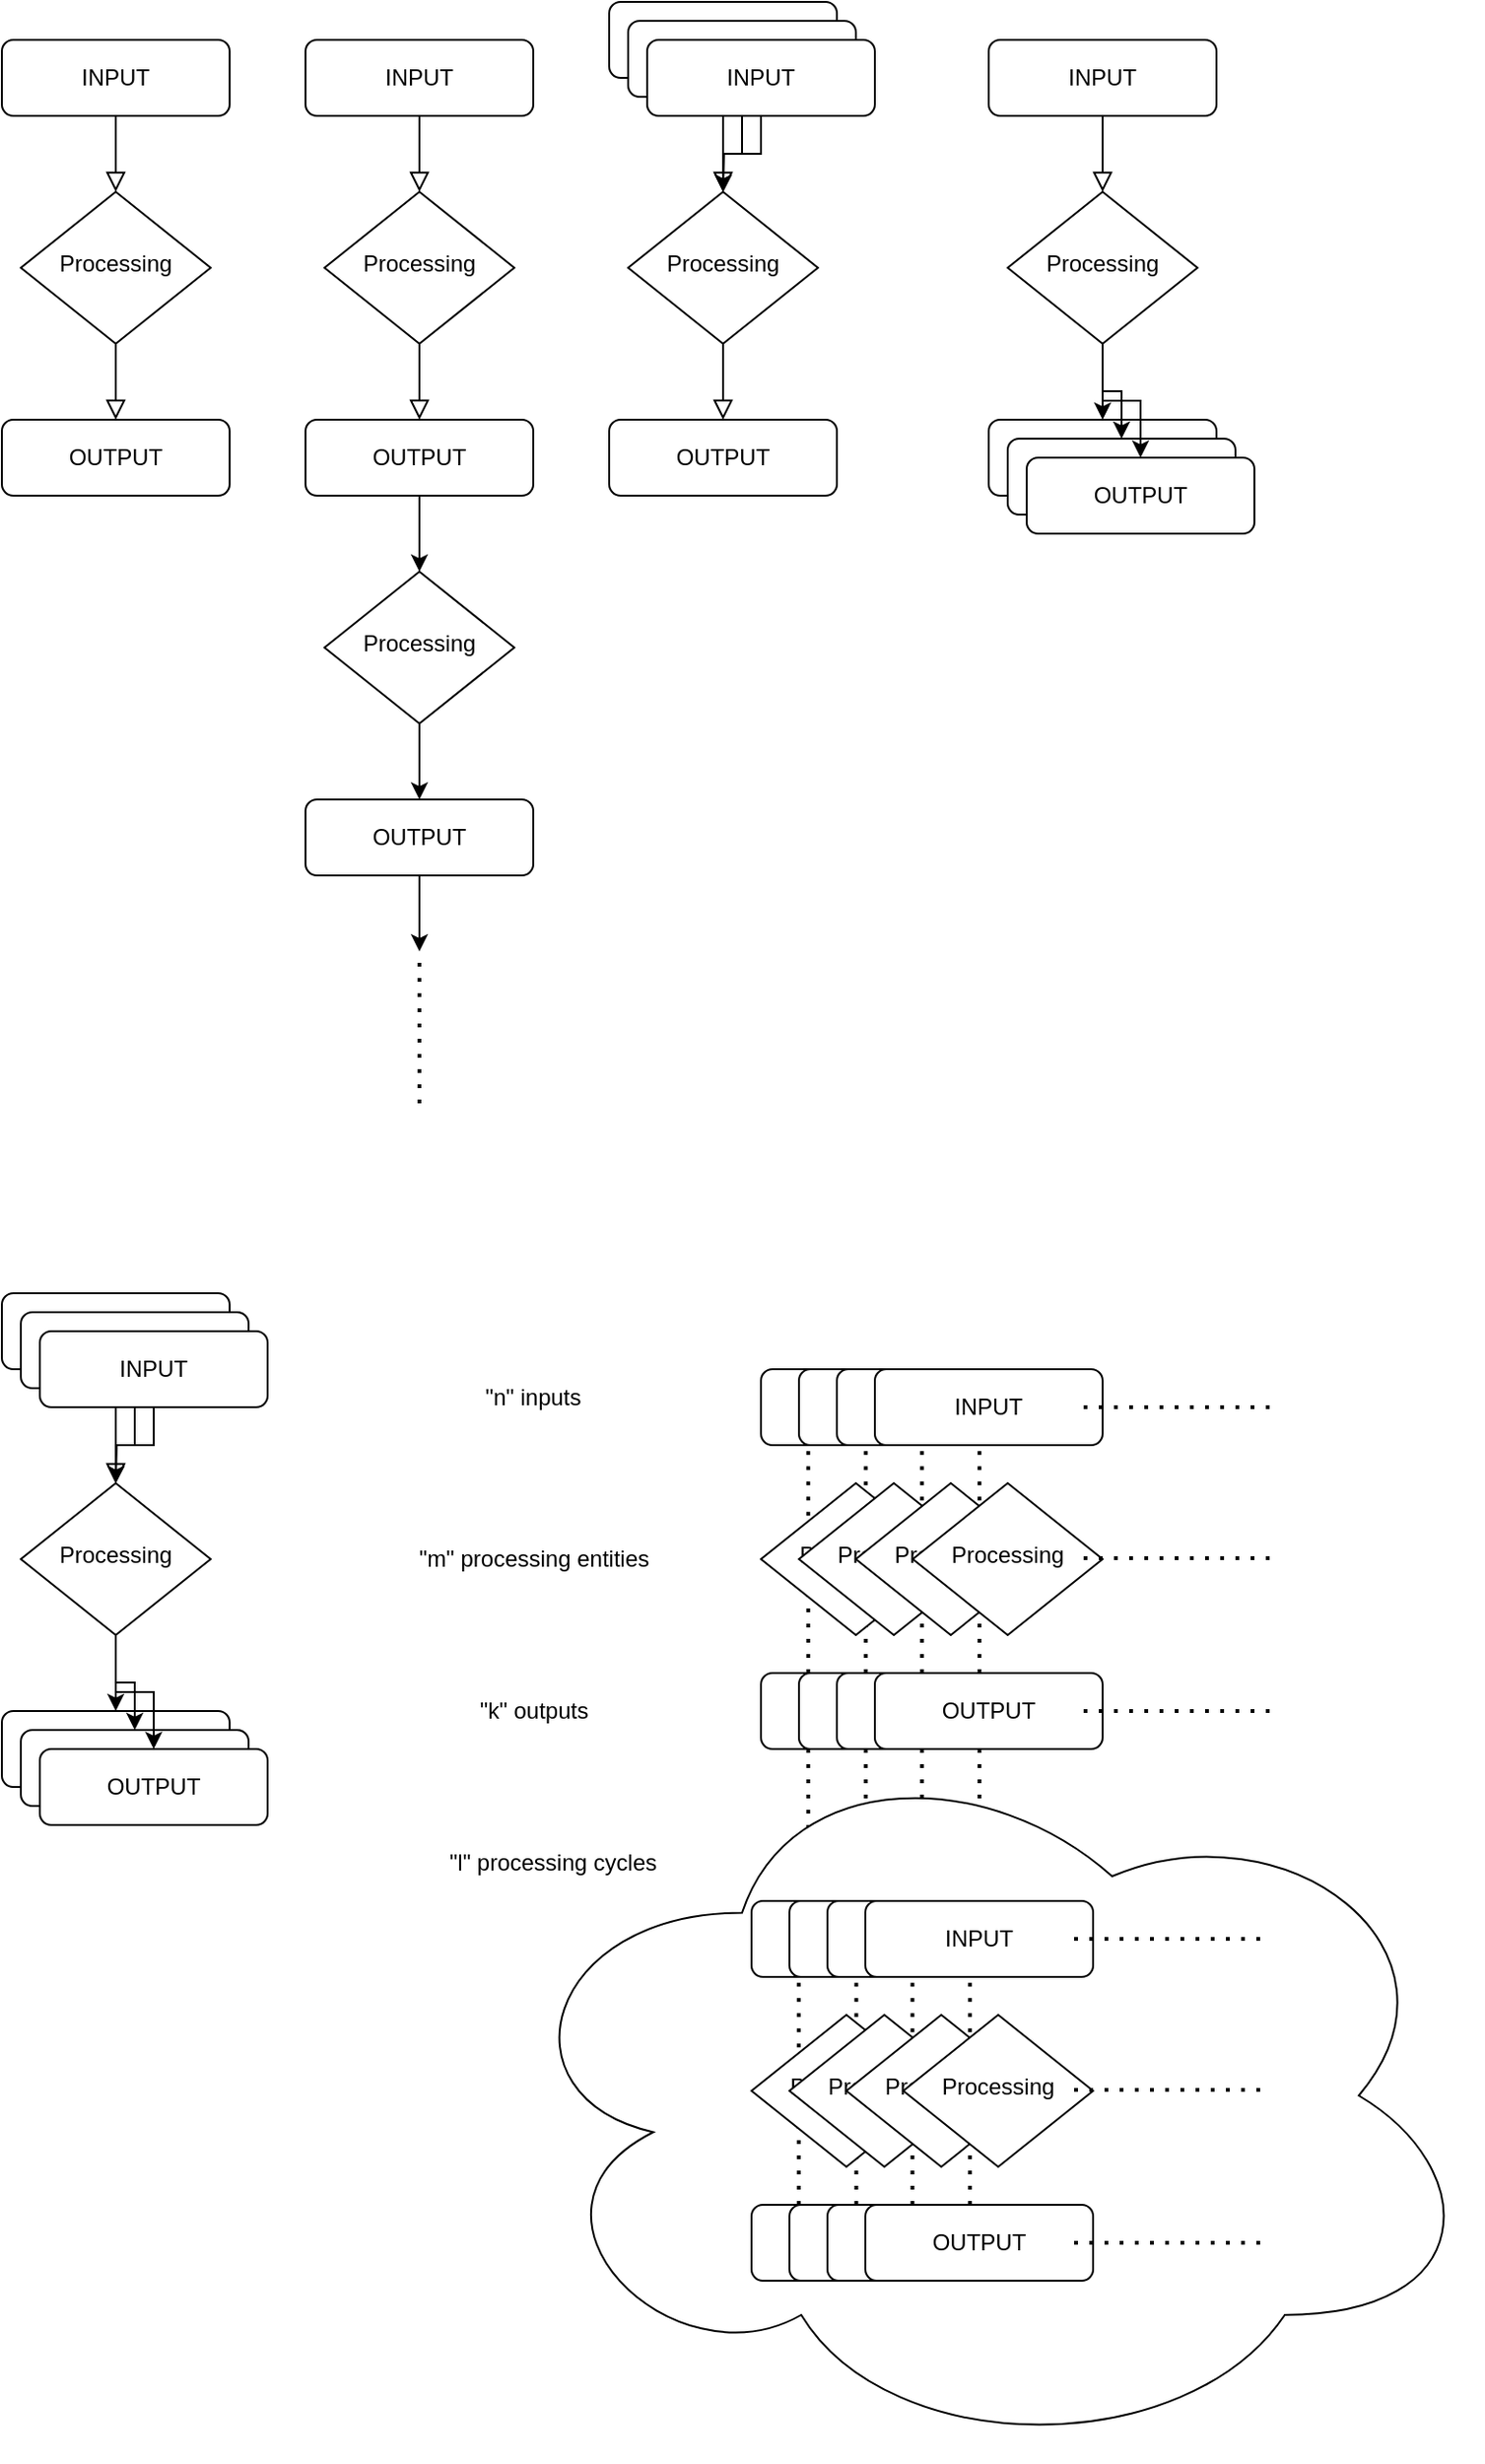 <mxfile version="16.5.6" type="github">
  <diagram id="C5RBs43oDa-KdzZeNtuy" name="Page-1">
    <mxGraphModel dx="2062" dy="1152" grid="1" gridSize="10" guides="1" tooltips="1" connect="1" arrows="1" fold="1" page="1" pageScale="1" pageWidth="827" pageHeight="1169" math="0" shadow="0">
      <root>
        <mxCell id="WIyWlLk6GJQsqaUBKTNV-0" />
        <mxCell id="WIyWlLk6GJQsqaUBKTNV-1" parent="WIyWlLk6GJQsqaUBKTNV-0" />
        <mxCell id="nvOmrR5GIjtlNtDzd1EA-82" value="" style="group" vertex="1" connectable="0" parent="WIyWlLk6GJQsqaUBKTNV-1">
          <mxGeometry x="464.88" y="932.85" width="90.25" height="57.15" as="geometry" />
        </mxCell>
        <mxCell id="nvOmrR5GIjtlNtDzd1EA-83" value="" style="endArrow=none;dashed=1;html=1;dashPattern=1 3;strokeWidth=2;rounded=0;" edge="1" parent="nvOmrR5GIjtlNtDzd1EA-82">
          <mxGeometry width="50" height="50" relative="1" as="geometry">
            <mxPoint y="57.149" as="sourcePoint" />
            <mxPoint y="0.004" as="targetPoint" />
          </mxGeometry>
        </mxCell>
        <mxCell id="nvOmrR5GIjtlNtDzd1EA-84" value="" style="endArrow=none;dashed=1;html=1;dashPattern=1 3;strokeWidth=2;rounded=0;" edge="1" parent="nvOmrR5GIjtlNtDzd1EA-82">
          <mxGeometry width="50" height="50" relative="1" as="geometry">
            <mxPoint x="30.333" y="57.144" as="sourcePoint" />
            <mxPoint x="30.333" as="targetPoint" />
          </mxGeometry>
        </mxCell>
        <mxCell id="nvOmrR5GIjtlNtDzd1EA-85" value="" style="endArrow=none;dashed=1;html=1;dashPattern=1 3;strokeWidth=2;rounded=0;" edge="1" parent="nvOmrR5GIjtlNtDzd1EA-82">
          <mxGeometry width="50" height="50" relative="1" as="geometry">
            <mxPoint x="59.917" y="57.15" as="sourcePoint" />
            <mxPoint x="59.917" y="0.006" as="targetPoint" />
          </mxGeometry>
        </mxCell>
        <mxCell id="nvOmrR5GIjtlNtDzd1EA-86" value="" style="endArrow=none;dashed=1;html=1;dashPattern=1 3;strokeWidth=2;rounded=0;" edge="1" parent="nvOmrR5GIjtlNtDzd1EA-82">
          <mxGeometry width="50" height="50" relative="1" as="geometry">
            <mxPoint x="90.25" y="57.146" as="sourcePoint" />
            <mxPoint x="90.25" y="0.001" as="targetPoint" />
          </mxGeometry>
        </mxCell>
        <mxCell id="nvOmrR5GIjtlNtDzd1EA-77" value="" style="group" vertex="1" connectable="0" parent="WIyWlLk6GJQsqaUBKTNV-1">
          <mxGeometry x="464.88" y="842.85" width="90.25" height="57.15" as="geometry" />
        </mxCell>
        <mxCell id="nvOmrR5GIjtlNtDzd1EA-78" value="" style="endArrow=none;dashed=1;html=1;dashPattern=1 3;strokeWidth=2;rounded=0;" edge="1" parent="nvOmrR5GIjtlNtDzd1EA-77">
          <mxGeometry width="50" height="50" relative="1" as="geometry">
            <mxPoint y="57.149" as="sourcePoint" />
            <mxPoint y="0.004" as="targetPoint" />
          </mxGeometry>
        </mxCell>
        <mxCell id="nvOmrR5GIjtlNtDzd1EA-79" value="" style="endArrow=none;dashed=1;html=1;dashPattern=1 3;strokeWidth=2;rounded=0;" edge="1" parent="nvOmrR5GIjtlNtDzd1EA-77">
          <mxGeometry width="50" height="50" relative="1" as="geometry">
            <mxPoint x="30.333" y="57.144" as="sourcePoint" />
            <mxPoint x="30.333" as="targetPoint" />
          </mxGeometry>
        </mxCell>
        <mxCell id="nvOmrR5GIjtlNtDzd1EA-80" value="" style="endArrow=none;dashed=1;html=1;dashPattern=1 3;strokeWidth=2;rounded=0;" edge="1" parent="nvOmrR5GIjtlNtDzd1EA-77">
          <mxGeometry width="50" height="50" relative="1" as="geometry">
            <mxPoint x="59.917" y="57.15" as="sourcePoint" />
            <mxPoint x="59.917" y="0.006" as="targetPoint" />
          </mxGeometry>
        </mxCell>
        <mxCell id="nvOmrR5GIjtlNtDzd1EA-81" value="" style="endArrow=none;dashed=1;html=1;dashPattern=1 3;strokeWidth=2;rounded=0;" edge="1" parent="nvOmrR5GIjtlNtDzd1EA-77">
          <mxGeometry width="50" height="50" relative="1" as="geometry">
            <mxPoint x="90.25" y="57.146" as="sourcePoint" />
            <mxPoint x="90.25" y="0.001" as="targetPoint" />
          </mxGeometry>
        </mxCell>
        <mxCell id="nvOmrR5GIjtlNtDzd1EA-76" value="" style="group" vertex="1" connectable="0" parent="WIyWlLk6GJQsqaUBKTNV-1">
          <mxGeometry x="464.88" y="760" width="90.25" height="57.15" as="geometry" />
        </mxCell>
        <mxCell id="nvOmrR5GIjtlNtDzd1EA-70" value="" style="endArrow=none;dashed=1;html=1;dashPattern=1 3;strokeWidth=2;rounded=0;" edge="1" parent="nvOmrR5GIjtlNtDzd1EA-76">
          <mxGeometry width="50" height="50" relative="1" as="geometry">
            <mxPoint y="57.149" as="sourcePoint" />
            <mxPoint y="0.004" as="targetPoint" />
          </mxGeometry>
        </mxCell>
        <mxCell id="nvOmrR5GIjtlNtDzd1EA-71" value="" style="endArrow=none;dashed=1;html=1;dashPattern=1 3;strokeWidth=2;rounded=0;" edge="1" parent="nvOmrR5GIjtlNtDzd1EA-76">
          <mxGeometry width="50" height="50" relative="1" as="geometry">
            <mxPoint x="30.333" y="57.144" as="sourcePoint" />
            <mxPoint x="30.333" as="targetPoint" />
          </mxGeometry>
        </mxCell>
        <mxCell id="nvOmrR5GIjtlNtDzd1EA-72" value="" style="endArrow=none;dashed=1;html=1;dashPattern=1 3;strokeWidth=2;rounded=0;" edge="1" parent="nvOmrR5GIjtlNtDzd1EA-76">
          <mxGeometry width="50" height="50" relative="1" as="geometry">
            <mxPoint x="59.917" y="57.15" as="sourcePoint" />
            <mxPoint x="59.917" y="0.006" as="targetPoint" />
          </mxGeometry>
        </mxCell>
        <mxCell id="nvOmrR5GIjtlNtDzd1EA-73" value="" style="endArrow=none;dashed=1;html=1;dashPattern=1 3;strokeWidth=2;rounded=0;" edge="1" parent="nvOmrR5GIjtlNtDzd1EA-76">
          <mxGeometry width="50" height="50" relative="1" as="geometry">
            <mxPoint x="90.25" y="57.146" as="sourcePoint" />
            <mxPoint x="90.25" y="0.001" as="targetPoint" />
          </mxGeometry>
        </mxCell>
        <mxCell id="WIyWlLk6GJQsqaUBKTNV-2" value="" style="rounded=0;html=1;jettySize=auto;orthogonalLoop=1;fontSize=11;endArrow=block;endFill=0;endSize=8;strokeWidth=1;shadow=0;labelBackgroundColor=none;edgeStyle=orthogonalEdgeStyle;" parent="WIyWlLk6GJQsqaUBKTNV-1" source="WIyWlLk6GJQsqaUBKTNV-3" target="WIyWlLk6GJQsqaUBKTNV-6" edge="1">
          <mxGeometry relative="1" as="geometry" />
        </mxCell>
        <mxCell id="WIyWlLk6GJQsqaUBKTNV-3" value="INPUT" style="rounded=1;whiteSpace=wrap;html=1;fontSize=12;glass=0;strokeWidth=1;shadow=0;" parent="WIyWlLk6GJQsqaUBKTNV-1" vertex="1">
          <mxGeometry x="40" y="40" width="120" height="40" as="geometry" />
        </mxCell>
        <mxCell id="WIyWlLk6GJQsqaUBKTNV-5" value="" style="edgeStyle=orthogonalEdgeStyle;rounded=0;html=1;jettySize=auto;orthogonalLoop=1;fontSize=11;endArrow=block;endFill=0;endSize=8;strokeWidth=1;shadow=0;labelBackgroundColor=none;" parent="WIyWlLk6GJQsqaUBKTNV-1" source="WIyWlLk6GJQsqaUBKTNV-6" target="WIyWlLk6GJQsqaUBKTNV-7" edge="1">
          <mxGeometry y="10" relative="1" as="geometry">
            <mxPoint as="offset" />
          </mxGeometry>
        </mxCell>
        <mxCell id="WIyWlLk6GJQsqaUBKTNV-6" value="Processing" style="rhombus;whiteSpace=wrap;html=1;shadow=0;fontFamily=Helvetica;fontSize=12;align=center;strokeWidth=1;spacing=6;spacingTop=-4;" parent="WIyWlLk6GJQsqaUBKTNV-1" vertex="1">
          <mxGeometry x="50" y="120" width="100" height="80" as="geometry" />
        </mxCell>
        <mxCell id="WIyWlLk6GJQsqaUBKTNV-7" value="OUTPUT" style="rounded=1;whiteSpace=wrap;html=1;fontSize=12;glass=0;strokeWidth=1;shadow=0;" parent="WIyWlLk6GJQsqaUBKTNV-1" vertex="1">
          <mxGeometry x="40" y="240" width="120" height="40" as="geometry" />
        </mxCell>
        <mxCell id="nvOmrR5GIjtlNtDzd1EA-0" value="" style="rounded=0;html=1;jettySize=auto;orthogonalLoop=1;fontSize=11;endArrow=block;endFill=0;endSize=8;strokeWidth=1;shadow=0;labelBackgroundColor=none;edgeStyle=orthogonalEdgeStyle;" edge="1" parent="WIyWlLk6GJQsqaUBKTNV-1" source="nvOmrR5GIjtlNtDzd1EA-1" target="nvOmrR5GIjtlNtDzd1EA-3">
          <mxGeometry relative="1" as="geometry" />
        </mxCell>
        <mxCell id="nvOmrR5GIjtlNtDzd1EA-1" value="INPUT" style="rounded=1;whiteSpace=wrap;html=1;fontSize=12;glass=0;strokeWidth=1;shadow=0;" vertex="1" parent="WIyWlLk6GJQsqaUBKTNV-1">
          <mxGeometry x="200" y="40" width="120" height="40" as="geometry" />
        </mxCell>
        <mxCell id="nvOmrR5GIjtlNtDzd1EA-2" value="" style="edgeStyle=orthogonalEdgeStyle;rounded=0;html=1;jettySize=auto;orthogonalLoop=1;fontSize=11;endArrow=block;endFill=0;endSize=8;strokeWidth=1;shadow=0;labelBackgroundColor=none;" edge="1" parent="WIyWlLk6GJQsqaUBKTNV-1" source="nvOmrR5GIjtlNtDzd1EA-3" target="nvOmrR5GIjtlNtDzd1EA-4">
          <mxGeometry y="10" relative="1" as="geometry">
            <mxPoint as="offset" />
          </mxGeometry>
        </mxCell>
        <mxCell id="nvOmrR5GIjtlNtDzd1EA-3" value="Processing" style="rhombus;whiteSpace=wrap;html=1;shadow=0;fontFamily=Helvetica;fontSize=12;align=center;strokeWidth=1;spacing=6;spacingTop=-4;" vertex="1" parent="WIyWlLk6GJQsqaUBKTNV-1">
          <mxGeometry x="210" y="120" width="100" height="80" as="geometry" />
        </mxCell>
        <mxCell id="nvOmrR5GIjtlNtDzd1EA-6" value="" style="edgeStyle=orthogonalEdgeStyle;rounded=0;orthogonalLoop=1;jettySize=auto;html=1;" edge="1" parent="WIyWlLk6GJQsqaUBKTNV-1" source="nvOmrR5GIjtlNtDzd1EA-4" target="nvOmrR5GIjtlNtDzd1EA-5">
          <mxGeometry relative="1" as="geometry" />
        </mxCell>
        <mxCell id="nvOmrR5GIjtlNtDzd1EA-4" value="OUTPUT" style="rounded=1;whiteSpace=wrap;html=1;fontSize=12;glass=0;strokeWidth=1;shadow=0;" vertex="1" parent="WIyWlLk6GJQsqaUBKTNV-1">
          <mxGeometry x="200" y="240" width="120" height="40" as="geometry" />
        </mxCell>
        <mxCell id="nvOmrR5GIjtlNtDzd1EA-8" value="" style="edgeStyle=orthogonalEdgeStyle;rounded=0;orthogonalLoop=1;jettySize=auto;html=1;" edge="1" parent="WIyWlLk6GJQsqaUBKTNV-1" source="nvOmrR5GIjtlNtDzd1EA-5" target="nvOmrR5GIjtlNtDzd1EA-7">
          <mxGeometry relative="1" as="geometry" />
        </mxCell>
        <mxCell id="nvOmrR5GIjtlNtDzd1EA-5" value="Processing" style="rhombus;whiteSpace=wrap;html=1;shadow=0;fontFamily=Helvetica;fontSize=12;align=center;strokeWidth=1;spacing=6;spacingTop=-4;" vertex="1" parent="WIyWlLk6GJQsqaUBKTNV-1">
          <mxGeometry x="210" y="320" width="100" height="80" as="geometry" />
        </mxCell>
        <mxCell id="nvOmrR5GIjtlNtDzd1EA-9" style="edgeStyle=orthogonalEdgeStyle;rounded=0;orthogonalLoop=1;jettySize=auto;html=1;exitX=0.5;exitY=1;exitDx=0;exitDy=0;" edge="1" parent="WIyWlLk6GJQsqaUBKTNV-1" source="nvOmrR5GIjtlNtDzd1EA-7">
          <mxGeometry relative="1" as="geometry">
            <mxPoint x="260" y="520" as="targetPoint" />
          </mxGeometry>
        </mxCell>
        <mxCell id="nvOmrR5GIjtlNtDzd1EA-7" value="OUTPUT" style="rounded=1;whiteSpace=wrap;html=1;fontSize=12;glass=0;strokeWidth=1;shadow=0;" vertex="1" parent="WIyWlLk6GJQsqaUBKTNV-1">
          <mxGeometry x="200" y="440" width="120" height="40" as="geometry" />
        </mxCell>
        <mxCell id="nvOmrR5GIjtlNtDzd1EA-10" value="" style="endArrow=none;dashed=1;html=1;dashPattern=1 3;strokeWidth=2;rounded=0;" edge="1" parent="WIyWlLk6GJQsqaUBKTNV-1">
          <mxGeometry width="50" height="50" relative="1" as="geometry">
            <mxPoint x="260" y="600" as="sourcePoint" />
            <mxPoint x="260" y="520" as="targetPoint" />
          </mxGeometry>
        </mxCell>
        <mxCell id="nvOmrR5GIjtlNtDzd1EA-11" value="" style="rounded=0;html=1;jettySize=auto;orthogonalLoop=1;fontSize=11;endArrow=block;endFill=0;endSize=8;strokeWidth=1;shadow=0;labelBackgroundColor=none;edgeStyle=orthogonalEdgeStyle;" edge="1" parent="WIyWlLk6GJQsqaUBKTNV-1" source="nvOmrR5GIjtlNtDzd1EA-12">
          <mxGeometry relative="1" as="geometry">
            <mxPoint x="420" y="120" as="targetPoint" />
          </mxGeometry>
        </mxCell>
        <mxCell id="nvOmrR5GIjtlNtDzd1EA-12" value="INPUT" style="rounded=1;whiteSpace=wrap;html=1;fontSize=12;glass=0;strokeWidth=1;shadow=0;" vertex="1" parent="WIyWlLk6GJQsqaUBKTNV-1">
          <mxGeometry x="360" y="20" width="120" height="40" as="geometry" />
        </mxCell>
        <mxCell id="nvOmrR5GIjtlNtDzd1EA-13" value="" style="edgeStyle=orthogonalEdgeStyle;rounded=0;html=1;jettySize=auto;orthogonalLoop=1;fontSize=11;endArrow=block;endFill=0;endSize=8;strokeWidth=1;shadow=0;labelBackgroundColor=none;" edge="1" parent="WIyWlLk6GJQsqaUBKTNV-1" source="nvOmrR5GIjtlNtDzd1EA-14" target="nvOmrR5GIjtlNtDzd1EA-15">
          <mxGeometry y="10" relative="1" as="geometry">
            <mxPoint as="offset" />
          </mxGeometry>
        </mxCell>
        <mxCell id="nvOmrR5GIjtlNtDzd1EA-14" value="Processing" style="rhombus;whiteSpace=wrap;html=1;shadow=0;fontFamily=Helvetica;fontSize=12;align=center;strokeWidth=1;spacing=6;spacingTop=-4;" vertex="1" parent="WIyWlLk6GJQsqaUBKTNV-1">
          <mxGeometry x="370" y="120" width="100" height="80" as="geometry" />
        </mxCell>
        <mxCell id="nvOmrR5GIjtlNtDzd1EA-15" value="OUTPUT" style="rounded=1;whiteSpace=wrap;html=1;fontSize=12;glass=0;strokeWidth=1;shadow=0;" vertex="1" parent="WIyWlLk6GJQsqaUBKTNV-1">
          <mxGeometry x="360" y="240" width="120" height="40" as="geometry" />
        </mxCell>
        <mxCell id="nvOmrR5GIjtlNtDzd1EA-18" value="" style="edgeStyle=orthogonalEdgeStyle;rounded=0;orthogonalLoop=1;jettySize=auto;html=1;" edge="1" parent="WIyWlLk6GJQsqaUBKTNV-1" source="nvOmrR5GIjtlNtDzd1EA-16">
          <mxGeometry relative="1" as="geometry">
            <mxPoint x="420" y="120" as="targetPoint" />
            <Array as="points">
              <mxPoint x="430" y="100" />
              <mxPoint x="420" y="100" />
            </Array>
          </mxGeometry>
        </mxCell>
        <mxCell id="nvOmrR5GIjtlNtDzd1EA-16" value="INPUT" style="rounded=1;whiteSpace=wrap;html=1;fontSize=12;glass=0;strokeWidth=1;shadow=0;" vertex="1" parent="WIyWlLk6GJQsqaUBKTNV-1">
          <mxGeometry x="370" y="30" width="120" height="40" as="geometry" />
        </mxCell>
        <mxCell id="nvOmrR5GIjtlNtDzd1EA-20" value="" style="edgeStyle=orthogonalEdgeStyle;rounded=0;orthogonalLoop=1;jettySize=auto;html=1;" edge="1" parent="WIyWlLk6GJQsqaUBKTNV-1" source="nvOmrR5GIjtlNtDzd1EA-19">
          <mxGeometry relative="1" as="geometry">
            <mxPoint x="420" y="120" as="targetPoint" />
          </mxGeometry>
        </mxCell>
        <mxCell id="nvOmrR5GIjtlNtDzd1EA-19" value="INPUT" style="rounded=1;whiteSpace=wrap;html=1;fontSize=12;glass=0;strokeWidth=1;shadow=0;" vertex="1" parent="WIyWlLk6GJQsqaUBKTNV-1">
          <mxGeometry x="380" y="40" width="120" height="40" as="geometry" />
        </mxCell>
        <mxCell id="nvOmrR5GIjtlNtDzd1EA-22" value="" style="rounded=0;html=1;jettySize=auto;orthogonalLoop=1;fontSize=11;endArrow=block;endFill=0;endSize=8;strokeWidth=1;shadow=0;labelBackgroundColor=none;edgeStyle=orthogonalEdgeStyle;" edge="1" parent="WIyWlLk6GJQsqaUBKTNV-1" source="nvOmrR5GIjtlNtDzd1EA-23" target="nvOmrR5GIjtlNtDzd1EA-25">
          <mxGeometry relative="1" as="geometry" />
        </mxCell>
        <mxCell id="nvOmrR5GIjtlNtDzd1EA-23" value="INPUT" style="rounded=1;whiteSpace=wrap;html=1;fontSize=12;glass=0;strokeWidth=1;shadow=0;" vertex="1" parent="WIyWlLk6GJQsqaUBKTNV-1">
          <mxGeometry x="560" y="40" width="120" height="40" as="geometry" />
        </mxCell>
        <mxCell id="nvOmrR5GIjtlNtDzd1EA-30" style="edgeStyle=orthogonalEdgeStyle;rounded=0;orthogonalLoop=1;jettySize=auto;html=1;exitX=0.5;exitY=1;exitDx=0;exitDy=0;entryX=0.5;entryY=0;entryDx=0;entryDy=0;" edge="1" parent="WIyWlLk6GJQsqaUBKTNV-1" source="nvOmrR5GIjtlNtDzd1EA-25" target="nvOmrR5GIjtlNtDzd1EA-26">
          <mxGeometry relative="1" as="geometry" />
        </mxCell>
        <mxCell id="nvOmrR5GIjtlNtDzd1EA-25" value="Processing" style="rhombus;whiteSpace=wrap;html=1;shadow=0;fontFamily=Helvetica;fontSize=12;align=center;strokeWidth=1;spacing=6;spacingTop=-4;" vertex="1" parent="WIyWlLk6GJQsqaUBKTNV-1">
          <mxGeometry x="570" y="120" width="100" height="80" as="geometry" />
        </mxCell>
        <mxCell id="nvOmrR5GIjtlNtDzd1EA-26" value="OUTPUT" style="rounded=1;whiteSpace=wrap;html=1;fontSize=12;glass=0;strokeWidth=1;shadow=0;" vertex="1" parent="WIyWlLk6GJQsqaUBKTNV-1">
          <mxGeometry x="560" y="240" width="120" height="40" as="geometry" />
        </mxCell>
        <mxCell id="nvOmrR5GIjtlNtDzd1EA-27" value="OUTPUT" style="rounded=1;whiteSpace=wrap;html=1;fontSize=12;glass=0;strokeWidth=1;shadow=0;" vertex="1" parent="WIyWlLk6GJQsqaUBKTNV-1">
          <mxGeometry x="570" y="250" width="120" height="40" as="geometry" />
        </mxCell>
        <mxCell id="nvOmrR5GIjtlNtDzd1EA-29" value="" style="edgeStyle=orthogonalEdgeStyle;rounded=0;orthogonalLoop=1;jettySize=auto;html=1;" edge="1" parent="WIyWlLk6GJQsqaUBKTNV-1" source="nvOmrR5GIjtlNtDzd1EA-25" target="nvOmrR5GIjtlNtDzd1EA-28">
          <mxGeometry relative="1" as="geometry" />
        </mxCell>
        <mxCell id="nvOmrR5GIjtlNtDzd1EA-28" value="OUTPUT" style="rounded=1;whiteSpace=wrap;html=1;fontSize=12;glass=0;strokeWidth=1;shadow=0;" vertex="1" parent="WIyWlLk6GJQsqaUBKTNV-1">
          <mxGeometry x="580" y="260" width="120" height="40" as="geometry" />
        </mxCell>
        <mxCell id="nvOmrR5GIjtlNtDzd1EA-31" style="edgeStyle=orthogonalEdgeStyle;rounded=0;orthogonalLoop=1;jettySize=auto;html=1;exitX=0.5;exitY=1;exitDx=0;exitDy=0;entryX=0.5;entryY=0;entryDx=0;entryDy=0;" edge="1" parent="WIyWlLk6GJQsqaUBKTNV-1" source="nvOmrR5GIjtlNtDzd1EA-25" target="nvOmrR5GIjtlNtDzd1EA-27">
          <mxGeometry relative="1" as="geometry" />
        </mxCell>
        <mxCell id="nvOmrR5GIjtlNtDzd1EA-34" style="edgeStyle=orthogonalEdgeStyle;rounded=0;orthogonalLoop=1;jettySize=auto;html=1;exitX=0.5;exitY=1;exitDx=0;exitDy=0;entryX=0.5;entryY=0;entryDx=0;entryDy=0;" edge="1" parent="WIyWlLk6GJQsqaUBKTNV-1" source="nvOmrR5GIjtlNtDzd1EA-35" target="nvOmrR5GIjtlNtDzd1EA-36">
          <mxGeometry relative="1" as="geometry" />
        </mxCell>
        <mxCell id="nvOmrR5GIjtlNtDzd1EA-35" value="Processing" style="rhombus;whiteSpace=wrap;html=1;shadow=0;fontFamily=Helvetica;fontSize=12;align=center;strokeWidth=1;spacing=6;spacingTop=-4;" vertex="1" parent="WIyWlLk6GJQsqaUBKTNV-1">
          <mxGeometry x="50" y="800" width="100" height="80" as="geometry" />
        </mxCell>
        <mxCell id="nvOmrR5GIjtlNtDzd1EA-36" value="OUTPUT" style="rounded=1;whiteSpace=wrap;html=1;fontSize=12;glass=0;strokeWidth=1;shadow=0;" vertex="1" parent="WIyWlLk6GJQsqaUBKTNV-1">
          <mxGeometry x="40" y="920" width="120" height="40" as="geometry" />
        </mxCell>
        <mxCell id="nvOmrR5GIjtlNtDzd1EA-37" value="OUTPUT" style="rounded=1;whiteSpace=wrap;html=1;fontSize=12;glass=0;strokeWidth=1;shadow=0;" vertex="1" parent="WIyWlLk6GJQsqaUBKTNV-1">
          <mxGeometry x="50" y="930" width="120" height="40" as="geometry" />
        </mxCell>
        <mxCell id="nvOmrR5GIjtlNtDzd1EA-38" value="" style="edgeStyle=orthogonalEdgeStyle;rounded=0;orthogonalLoop=1;jettySize=auto;html=1;" edge="1" parent="WIyWlLk6GJQsqaUBKTNV-1" source="nvOmrR5GIjtlNtDzd1EA-35" target="nvOmrR5GIjtlNtDzd1EA-39">
          <mxGeometry relative="1" as="geometry" />
        </mxCell>
        <mxCell id="nvOmrR5GIjtlNtDzd1EA-39" value="OUTPUT" style="rounded=1;whiteSpace=wrap;html=1;fontSize=12;glass=0;strokeWidth=1;shadow=0;" vertex="1" parent="WIyWlLk6GJQsqaUBKTNV-1">
          <mxGeometry x="60" y="940" width="120" height="40" as="geometry" />
        </mxCell>
        <mxCell id="nvOmrR5GIjtlNtDzd1EA-40" style="edgeStyle=orthogonalEdgeStyle;rounded=0;orthogonalLoop=1;jettySize=auto;html=1;exitX=0.5;exitY=1;exitDx=0;exitDy=0;entryX=0.5;entryY=0;entryDx=0;entryDy=0;" edge="1" parent="WIyWlLk6GJQsqaUBKTNV-1" source="nvOmrR5GIjtlNtDzd1EA-35" target="nvOmrR5GIjtlNtDzd1EA-37">
          <mxGeometry relative="1" as="geometry" />
        </mxCell>
        <mxCell id="nvOmrR5GIjtlNtDzd1EA-41" value="" style="rounded=0;html=1;jettySize=auto;orthogonalLoop=1;fontSize=11;endArrow=block;endFill=0;endSize=8;strokeWidth=1;shadow=0;labelBackgroundColor=none;edgeStyle=orthogonalEdgeStyle;" edge="1" parent="WIyWlLk6GJQsqaUBKTNV-1" source="nvOmrR5GIjtlNtDzd1EA-42">
          <mxGeometry relative="1" as="geometry">
            <mxPoint x="100" y="800" as="targetPoint" />
          </mxGeometry>
        </mxCell>
        <mxCell id="nvOmrR5GIjtlNtDzd1EA-42" value="INPUT" style="rounded=1;whiteSpace=wrap;html=1;fontSize=12;glass=0;strokeWidth=1;shadow=0;" vertex="1" parent="WIyWlLk6GJQsqaUBKTNV-1">
          <mxGeometry x="40" y="700" width="120" height="40" as="geometry" />
        </mxCell>
        <mxCell id="nvOmrR5GIjtlNtDzd1EA-43" value="" style="edgeStyle=orthogonalEdgeStyle;rounded=0;orthogonalLoop=1;jettySize=auto;html=1;" edge="1" parent="WIyWlLk6GJQsqaUBKTNV-1" source="nvOmrR5GIjtlNtDzd1EA-44">
          <mxGeometry relative="1" as="geometry">
            <mxPoint x="100" y="800" as="targetPoint" />
            <Array as="points">
              <mxPoint x="110" y="780" />
              <mxPoint x="100" y="780" />
            </Array>
          </mxGeometry>
        </mxCell>
        <mxCell id="nvOmrR5GIjtlNtDzd1EA-44" value="INPUT" style="rounded=1;whiteSpace=wrap;html=1;fontSize=12;glass=0;strokeWidth=1;shadow=0;" vertex="1" parent="WIyWlLk6GJQsqaUBKTNV-1">
          <mxGeometry x="50" y="710" width="120" height="40" as="geometry" />
        </mxCell>
        <mxCell id="nvOmrR5GIjtlNtDzd1EA-45" value="" style="edgeStyle=orthogonalEdgeStyle;rounded=0;orthogonalLoop=1;jettySize=auto;html=1;" edge="1" parent="WIyWlLk6GJQsqaUBKTNV-1" source="nvOmrR5GIjtlNtDzd1EA-46">
          <mxGeometry relative="1" as="geometry">
            <mxPoint x="100" y="800" as="targetPoint" />
          </mxGeometry>
        </mxCell>
        <mxCell id="nvOmrR5GIjtlNtDzd1EA-46" value="INPUT" style="rounded=1;whiteSpace=wrap;html=1;fontSize=12;glass=0;strokeWidth=1;shadow=0;" vertex="1" parent="WIyWlLk6GJQsqaUBKTNV-1">
          <mxGeometry x="60" y="720" width="120" height="40" as="geometry" />
        </mxCell>
        <mxCell id="nvOmrR5GIjtlNtDzd1EA-47" value="&quot;n&quot; inputs" style="text;html=1;strokeColor=none;fillColor=none;align=center;verticalAlign=middle;whiteSpace=wrap;rounded=0;" vertex="1" parent="WIyWlLk6GJQsqaUBKTNV-1">
          <mxGeometry x="290" y="740" width="60" height="30" as="geometry" />
        </mxCell>
        <mxCell id="nvOmrR5GIjtlNtDzd1EA-48" value="&quot;m&quot; processing entities" style="text;html=1;align=center;verticalAlign=middle;resizable=0;points=[];autosize=1;strokeColor=none;fillColor=none;" vertex="1" parent="WIyWlLk6GJQsqaUBKTNV-1">
          <mxGeometry x="250" y="830" width="140" height="20" as="geometry" />
        </mxCell>
        <mxCell id="nvOmrR5GIjtlNtDzd1EA-49" value="&quot;k&quot; outputs" style="text;html=1;align=center;verticalAlign=middle;resizable=0;points=[];autosize=1;strokeColor=none;fillColor=none;" vertex="1" parent="WIyWlLk6GJQsqaUBKTNV-1">
          <mxGeometry x="285" y="910" width="70" height="20" as="geometry" />
        </mxCell>
        <mxCell id="nvOmrR5GIjtlNtDzd1EA-50" value="&quot;l&quot; processing cycles" style="text;html=1;align=center;verticalAlign=middle;resizable=0;points=[];autosize=1;strokeColor=none;fillColor=none;" vertex="1" parent="WIyWlLk6GJQsqaUBKTNV-1">
          <mxGeometry x="270" y="990" width="120" height="20" as="geometry" />
        </mxCell>
        <mxCell id="nvOmrR5GIjtlNtDzd1EA-51" value="INPUT" style="rounded=1;whiteSpace=wrap;html=1;fontSize=12;glass=0;strokeWidth=1;shadow=0;" vertex="1" parent="WIyWlLk6GJQsqaUBKTNV-1">
          <mxGeometry x="440" y="740" width="120" height="40" as="geometry" />
        </mxCell>
        <mxCell id="nvOmrR5GIjtlNtDzd1EA-53" value="INPUT" style="rounded=1;whiteSpace=wrap;html=1;fontSize=12;glass=0;strokeWidth=1;shadow=0;" vertex="1" parent="WIyWlLk6GJQsqaUBKTNV-1">
          <mxGeometry x="460" y="740" width="120" height="40" as="geometry" />
        </mxCell>
        <mxCell id="nvOmrR5GIjtlNtDzd1EA-54" value="INPUT" style="rounded=1;whiteSpace=wrap;html=1;fontSize=12;glass=0;strokeWidth=1;shadow=0;" vertex="1" parent="WIyWlLk6GJQsqaUBKTNV-1">
          <mxGeometry x="480" y="740" width="120" height="40" as="geometry" />
        </mxCell>
        <mxCell id="nvOmrR5GIjtlNtDzd1EA-55" value="INPUT" style="rounded=1;whiteSpace=wrap;html=1;fontSize=12;glass=0;strokeWidth=1;shadow=0;" vertex="1" parent="WIyWlLk6GJQsqaUBKTNV-1">
          <mxGeometry x="500" y="740" width="120" height="40" as="geometry" />
        </mxCell>
        <mxCell id="nvOmrR5GIjtlNtDzd1EA-57" value="" style="endArrow=none;dashed=1;html=1;dashPattern=1 3;strokeWidth=2;rounded=0;" edge="1" parent="WIyWlLk6GJQsqaUBKTNV-1">
          <mxGeometry width="50" height="50" relative="1" as="geometry">
            <mxPoint x="610" y="760" as="sourcePoint" />
            <mxPoint x="710" y="760" as="targetPoint" />
          </mxGeometry>
        </mxCell>
        <mxCell id="nvOmrR5GIjtlNtDzd1EA-58" value="Processing" style="rhombus;whiteSpace=wrap;html=1;shadow=0;fontFamily=Helvetica;fontSize=12;align=center;strokeWidth=1;spacing=6;spacingTop=-4;" vertex="1" parent="WIyWlLk6GJQsqaUBKTNV-1">
          <mxGeometry x="440" y="800" width="100" height="80" as="geometry" />
        </mxCell>
        <mxCell id="nvOmrR5GIjtlNtDzd1EA-59" value="Processing" style="rhombus;whiteSpace=wrap;html=1;shadow=0;fontFamily=Helvetica;fontSize=12;align=center;strokeWidth=1;spacing=6;spacingTop=-4;" vertex="1" parent="WIyWlLk6GJQsqaUBKTNV-1">
          <mxGeometry x="460" y="800" width="100" height="80" as="geometry" />
        </mxCell>
        <mxCell id="nvOmrR5GIjtlNtDzd1EA-60" value="Processing" style="rhombus;whiteSpace=wrap;html=1;shadow=0;fontFamily=Helvetica;fontSize=12;align=center;strokeWidth=1;spacing=6;spacingTop=-4;" vertex="1" parent="WIyWlLk6GJQsqaUBKTNV-1">
          <mxGeometry x="490" y="800" width="100" height="80" as="geometry" />
        </mxCell>
        <mxCell id="nvOmrR5GIjtlNtDzd1EA-61" value="Processing" style="rhombus;whiteSpace=wrap;html=1;shadow=0;fontFamily=Helvetica;fontSize=12;align=center;strokeWidth=1;spacing=6;spacingTop=-4;" vertex="1" parent="WIyWlLk6GJQsqaUBKTNV-1">
          <mxGeometry x="520" y="800" width="100" height="80" as="geometry" />
        </mxCell>
        <mxCell id="nvOmrR5GIjtlNtDzd1EA-63" value="" style="endArrow=none;dashed=1;html=1;dashPattern=1 3;strokeWidth=2;rounded=0;" edge="1" parent="WIyWlLk6GJQsqaUBKTNV-1">
          <mxGeometry width="50" height="50" relative="1" as="geometry">
            <mxPoint x="610" y="839.5" as="sourcePoint" />
            <mxPoint x="710" y="839.5" as="targetPoint" />
          </mxGeometry>
        </mxCell>
        <mxCell id="nvOmrR5GIjtlNtDzd1EA-64" value="OUTPUT" style="rounded=1;whiteSpace=wrap;html=1;fontSize=12;glass=0;strokeWidth=1;shadow=0;" vertex="1" parent="WIyWlLk6GJQsqaUBKTNV-1">
          <mxGeometry x="440" y="900" width="120" height="40" as="geometry" />
        </mxCell>
        <mxCell id="nvOmrR5GIjtlNtDzd1EA-65" value="OUTPUT" style="rounded=1;whiteSpace=wrap;html=1;fontSize=12;glass=0;strokeWidth=1;shadow=0;" vertex="1" parent="WIyWlLk6GJQsqaUBKTNV-1">
          <mxGeometry x="460" y="900" width="120" height="40" as="geometry" />
        </mxCell>
        <mxCell id="nvOmrR5GIjtlNtDzd1EA-66" value="OUTPUT" style="rounded=1;whiteSpace=wrap;html=1;fontSize=12;glass=0;strokeWidth=1;shadow=0;" vertex="1" parent="WIyWlLk6GJQsqaUBKTNV-1">
          <mxGeometry x="480" y="900" width="120" height="40" as="geometry" />
        </mxCell>
        <mxCell id="nvOmrR5GIjtlNtDzd1EA-67" value="OUTPUT" style="rounded=1;whiteSpace=wrap;html=1;fontSize=12;glass=0;strokeWidth=1;shadow=0;" vertex="1" parent="WIyWlLk6GJQsqaUBKTNV-1">
          <mxGeometry x="500" y="900" width="120" height="40" as="geometry" />
        </mxCell>
        <mxCell id="nvOmrR5GIjtlNtDzd1EA-68" value="" style="endArrow=none;dashed=1;html=1;dashPattern=1 3;strokeWidth=2;rounded=0;" edge="1" parent="WIyWlLk6GJQsqaUBKTNV-1">
          <mxGeometry width="50" height="50" relative="1" as="geometry">
            <mxPoint x="610" y="920" as="sourcePoint" />
            <mxPoint x="710" y="920" as="targetPoint" />
          </mxGeometry>
        </mxCell>
        <mxCell id="nvOmrR5GIjtlNtDzd1EA-69" value="" style="ellipse;shape=cloud;whiteSpace=wrap;html=1;" vertex="1" parent="WIyWlLk6GJQsqaUBKTNV-1">
          <mxGeometry x="300" y="930" width="520" height="385" as="geometry" />
        </mxCell>
        <mxCell id="nvOmrR5GIjtlNtDzd1EA-87" value="" style="group" vertex="1" connectable="0" parent="WIyWlLk6GJQsqaUBKTNV-1">
          <mxGeometry x="459.88" y="1122.85" width="90.25" height="57.15" as="geometry" />
        </mxCell>
        <mxCell id="nvOmrR5GIjtlNtDzd1EA-88" value="" style="endArrow=none;dashed=1;html=1;dashPattern=1 3;strokeWidth=2;rounded=0;" edge="1" parent="nvOmrR5GIjtlNtDzd1EA-87">
          <mxGeometry width="50" height="50" relative="1" as="geometry">
            <mxPoint y="57.149" as="sourcePoint" />
            <mxPoint y="0.004" as="targetPoint" />
          </mxGeometry>
        </mxCell>
        <mxCell id="nvOmrR5GIjtlNtDzd1EA-89" value="" style="endArrow=none;dashed=1;html=1;dashPattern=1 3;strokeWidth=2;rounded=0;" edge="1" parent="nvOmrR5GIjtlNtDzd1EA-87">
          <mxGeometry width="50" height="50" relative="1" as="geometry">
            <mxPoint x="30.333" y="57.144" as="sourcePoint" />
            <mxPoint x="30.333" as="targetPoint" />
          </mxGeometry>
        </mxCell>
        <mxCell id="nvOmrR5GIjtlNtDzd1EA-90" value="" style="endArrow=none;dashed=1;html=1;dashPattern=1 3;strokeWidth=2;rounded=0;" edge="1" parent="nvOmrR5GIjtlNtDzd1EA-87">
          <mxGeometry width="50" height="50" relative="1" as="geometry">
            <mxPoint x="59.917" y="57.15" as="sourcePoint" />
            <mxPoint x="59.917" y="0.006" as="targetPoint" />
          </mxGeometry>
        </mxCell>
        <mxCell id="nvOmrR5GIjtlNtDzd1EA-91" value="" style="endArrow=none;dashed=1;html=1;dashPattern=1 3;strokeWidth=2;rounded=0;" edge="1" parent="nvOmrR5GIjtlNtDzd1EA-87">
          <mxGeometry width="50" height="50" relative="1" as="geometry">
            <mxPoint x="90.25" y="57.146" as="sourcePoint" />
            <mxPoint x="90.25" y="0.001" as="targetPoint" />
          </mxGeometry>
        </mxCell>
        <mxCell id="nvOmrR5GIjtlNtDzd1EA-92" value="" style="group" vertex="1" connectable="0" parent="WIyWlLk6GJQsqaUBKTNV-1">
          <mxGeometry x="459.88" y="1040" width="90.25" height="57.15" as="geometry" />
        </mxCell>
        <mxCell id="nvOmrR5GIjtlNtDzd1EA-93" value="" style="endArrow=none;dashed=1;html=1;dashPattern=1 3;strokeWidth=2;rounded=0;" edge="1" parent="nvOmrR5GIjtlNtDzd1EA-92">
          <mxGeometry width="50" height="50" relative="1" as="geometry">
            <mxPoint y="57.149" as="sourcePoint" />
            <mxPoint y="0.004" as="targetPoint" />
          </mxGeometry>
        </mxCell>
        <mxCell id="nvOmrR5GIjtlNtDzd1EA-94" value="" style="endArrow=none;dashed=1;html=1;dashPattern=1 3;strokeWidth=2;rounded=0;" edge="1" parent="nvOmrR5GIjtlNtDzd1EA-92">
          <mxGeometry width="50" height="50" relative="1" as="geometry">
            <mxPoint x="30.333" y="57.144" as="sourcePoint" />
            <mxPoint x="30.333" as="targetPoint" />
          </mxGeometry>
        </mxCell>
        <mxCell id="nvOmrR5GIjtlNtDzd1EA-95" value="" style="endArrow=none;dashed=1;html=1;dashPattern=1 3;strokeWidth=2;rounded=0;" edge="1" parent="nvOmrR5GIjtlNtDzd1EA-92">
          <mxGeometry width="50" height="50" relative="1" as="geometry">
            <mxPoint x="59.917" y="57.15" as="sourcePoint" />
            <mxPoint x="59.917" y="0.006" as="targetPoint" />
          </mxGeometry>
        </mxCell>
        <mxCell id="nvOmrR5GIjtlNtDzd1EA-96" value="" style="endArrow=none;dashed=1;html=1;dashPattern=1 3;strokeWidth=2;rounded=0;" edge="1" parent="nvOmrR5GIjtlNtDzd1EA-92">
          <mxGeometry width="50" height="50" relative="1" as="geometry">
            <mxPoint x="90.25" y="57.146" as="sourcePoint" />
            <mxPoint x="90.25" y="0.001" as="targetPoint" />
          </mxGeometry>
        </mxCell>
        <mxCell id="nvOmrR5GIjtlNtDzd1EA-97" value="INPUT" style="rounded=1;whiteSpace=wrap;html=1;fontSize=12;glass=0;strokeWidth=1;shadow=0;" vertex="1" parent="WIyWlLk6GJQsqaUBKTNV-1">
          <mxGeometry x="435" y="1020" width="120" height="40" as="geometry" />
        </mxCell>
        <mxCell id="nvOmrR5GIjtlNtDzd1EA-98" value="INPUT" style="rounded=1;whiteSpace=wrap;html=1;fontSize=12;glass=0;strokeWidth=1;shadow=0;" vertex="1" parent="WIyWlLk6GJQsqaUBKTNV-1">
          <mxGeometry x="455" y="1020" width="130" height="40" as="geometry" />
        </mxCell>
        <mxCell id="nvOmrR5GIjtlNtDzd1EA-99" value="INPUT" style="rounded=1;whiteSpace=wrap;html=1;fontSize=12;glass=0;strokeWidth=1;shadow=0;" vertex="1" parent="WIyWlLk6GJQsqaUBKTNV-1">
          <mxGeometry x="475" y="1020" width="120" height="40" as="geometry" />
        </mxCell>
        <mxCell id="nvOmrR5GIjtlNtDzd1EA-100" value="INPUT" style="rounded=1;whiteSpace=wrap;html=1;fontSize=12;glass=0;strokeWidth=1;shadow=0;" vertex="1" parent="WIyWlLk6GJQsqaUBKTNV-1">
          <mxGeometry x="495" y="1020" width="120" height="40" as="geometry" />
        </mxCell>
        <mxCell id="nvOmrR5GIjtlNtDzd1EA-101" value="" style="endArrow=none;dashed=1;html=1;dashPattern=1 3;strokeWidth=2;rounded=0;" edge="1" parent="WIyWlLk6GJQsqaUBKTNV-1">
          <mxGeometry width="50" height="50" relative="1" as="geometry">
            <mxPoint x="605" y="1040" as="sourcePoint" />
            <mxPoint x="705" y="1040" as="targetPoint" />
          </mxGeometry>
        </mxCell>
        <mxCell id="nvOmrR5GIjtlNtDzd1EA-102" value="Processing" style="rhombus;whiteSpace=wrap;html=1;shadow=0;fontFamily=Helvetica;fontSize=12;align=center;strokeWidth=1;spacing=6;spacingTop=-4;" vertex="1" parent="WIyWlLk6GJQsqaUBKTNV-1">
          <mxGeometry x="435" y="1080" width="100" height="80" as="geometry" />
        </mxCell>
        <mxCell id="nvOmrR5GIjtlNtDzd1EA-103" value="Processing" style="rhombus;whiteSpace=wrap;html=1;shadow=0;fontFamily=Helvetica;fontSize=12;align=center;strokeWidth=1;spacing=6;spacingTop=-4;" vertex="1" parent="WIyWlLk6GJQsqaUBKTNV-1">
          <mxGeometry x="455" y="1080" width="100" height="80" as="geometry" />
        </mxCell>
        <mxCell id="nvOmrR5GIjtlNtDzd1EA-104" value="Processing" style="rhombus;whiteSpace=wrap;html=1;shadow=0;fontFamily=Helvetica;fontSize=12;align=center;strokeWidth=1;spacing=6;spacingTop=-4;" vertex="1" parent="WIyWlLk6GJQsqaUBKTNV-1">
          <mxGeometry x="485" y="1080" width="100" height="80" as="geometry" />
        </mxCell>
        <mxCell id="nvOmrR5GIjtlNtDzd1EA-105" value="Processing" style="rhombus;whiteSpace=wrap;html=1;shadow=0;fontFamily=Helvetica;fontSize=12;align=center;strokeWidth=1;spacing=6;spacingTop=-4;" vertex="1" parent="WIyWlLk6GJQsqaUBKTNV-1">
          <mxGeometry x="515" y="1080" width="100" height="80" as="geometry" />
        </mxCell>
        <mxCell id="nvOmrR5GIjtlNtDzd1EA-106" value="" style="endArrow=none;dashed=1;html=1;dashPattern=1 3;strokeWidth=2;rounded=0;" edge="1" parent="WIyWlLk6GJQsqaUBKTNV-1">
          <mxGeometry width="50" height="50" relative="1" as="geometry">
            <mxPoint x="605" y="1119.5" as="sourcePoint" />
            <mxPoint x="705" y="1119.5" as="targetPoint" />
          </mxGeometry>
        </mxCell>
        <mxCell id="nvOmrR5GIjtlNtDzd1EA-107" value="OUTPUT" style="rounded=1;whiteSpace=wrap;html=1;fontSize=12;glass=0;strokeWidth=1;shadow=0;" vertex="1" parent="WIyWlLk6GJQsqaUBKTNV-1">
          <mxGeometry x="435" y="1180" width="120" height="40" as="geometry" />
        </mxCell>
        <mxCell id="nvOmrR5GIjtlNtDzd1EA-108" value="OUTPUT" style="rounded=1;whiteSpace=wrap;html=1;fontSize=12;glass=0;strokeWidth=1;shadow=0;" vertex="1" parent="WIyWlLk6GJQsqaUBKTNV-1">
          <mxGeometry x="455" y="1180" width="120" height="40" as="geometry" />
        </mxCell>
        <mxCell id="nvOmrR5GIjtlNtDzd1EA-109" value="OUTPUT" style="rounded=1;whiteSpace=wrap;html=1;fontSize=12;glass=0;strokeWidth=1;shadow=0;" vertex="1" parent="WIyWlLk6GJQsqaUBKTNV-1">
          <mxGeometry x="475" y="1180" width="120" height="40" as="geometry" />
        </mxCell>
        <mxCell id="nvOmrR5GIjtlNtDzd1EA-110" value="OUTPUT" style="rounded=1;whiteSpace=wrap;html=1;fontSize=12;glass=0;strokeWidth=1;shadow=0;" vertex="1" parent="WIyWlLk6GJQsqaUBKTNV-1">
          <mxGeometry x="495" y="1180" width="120" height="40" as="geometry" />
        </mxCell>
        <mxCell id="nvOmrR5GIjtlNtDzd1EA-111" value="" style="endArrow=none;dashed=1;html=1;dashPattern=1 3;strokeWidth=2;rounded=0;" edge="1" parent="WIyWlLk6GJQsqaUBKTNV-1">
          <mxGeometry width="50" height="50" relative="1" as="geometry">
            <mxPoint x="605" y="1200" as="sourcePoint" />
            <mxPoint x="705" y="1200" as="targetPoint" />
          </mxGeometry>
        </mxCell>
      </root>
    </mxGraphModel>
  </diagram>
</mxfile>
